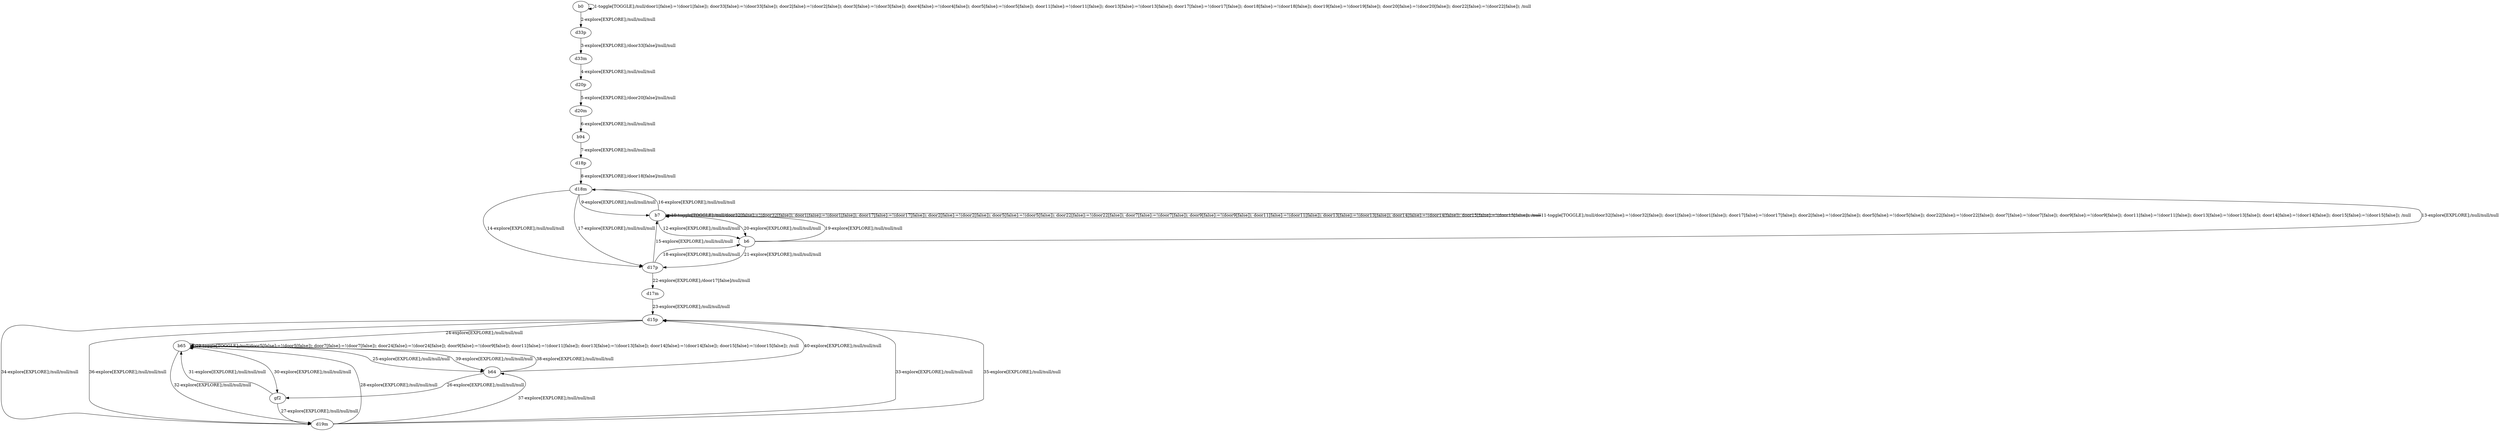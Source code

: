 # Total number of goals covered by this test: 1
# b64 --> d15p

digraph g {
"b0" -> "b0" [label = "1-toggle[TOGGLE];/null/door1[false]:=!(door1[false]); door33[false]:=!(door33[false]); door2[false]:=!(door2[false]); door3[false]:=!(door3[false]); door4[false]:=!(door4[false]); door5[false]:=!(door5[false]); door11[false]:=!(door11[false]); door13[false]:=!(door13[false]); door17[false]:=!(door17[false]); door18[false]:=!(door18[false]); door19[false]:=!(door19[false]); door20[false]:=!(door20[false]); door22[false]:=!(door22[false]); /null"];
"b0" -> "d33p" [label = "2-explore[EXPLORE];/null/null/null"];
"d33p" -> "d33m" [label = "3-explore[EXPLORE];/door33[false]/null/null"];
"d33m" -> "d20p" [label = "4-explore[EXPLORE];/null/null/null"];
"d20p" -> "d20m" [label = "5-explore[EXPLORE];/door20[false]/null/null"];
"d20m" -> "b94" [label = "6-explore[EXPLORE];/null/null/null"];
"b94" -> "d18p" [label = "7-explore[EXPLORE];/null/null/null"];
"d18p" -> "d18m" [label = "8-explore[EXPLORE];/door18[false]/null/null"];
"d18m" -> "b7" [label = "9-explore[EXPLORE];/null/null/null"];
"b7" -> "b7" [label = "10-toggle[TOGGLE];/null/door32[false]:=!(door32[false]); door1[false]:=!(door1[false]); door17[false]:=!(door17[false]); door2[false]:=!(door2[false]); door5[false]:=!(door5[false]); door22[false]:=!(door22[false]); door7[false]:=!(door7[false]); door9[false]:=!(door9[false]); door11[false]:=!(door11[false]); door13[false]:=!(door13[false]); door14[false]:=!(door14[false]); door15[false]:=!(door15[false]); /null"];
"b7" -> "b7" [label = "11-toggle[TOGGLE];/null/door32[false]:=!(door32[false]); door1[false]:=!(door1[false]); door17[false]:=!(door17[false]); door2[false]:=!(door2[false]); door5[false]:=!(door5[false]); door22[false]:=!(door22[false]); door7[false]:=!(door7[false]); door9[false]:=!(door9[false]); door11[false]:=!(door11[false]); door13[false]:=!(door13[false]); door14[false]:=!(door14[false]); door15[false]:=!(door15[false]); /null"];
"b7" -> "b6" [label = "12-explore[EXPLORE];/null/null/null"];
"b6" -> "d18m" [label = "13-explore[EXPLORE];/null/null/null"];
"d18m" -> "d17p" [label = "14-explore[EXPLORE];/null/null/null"];
"d17p" -> "b7" [label = "15-explore[EXPLORE];/null/null/null"];
"b7" -> "d18m" [label = "16-explore[EXPLORE];/null/null/null"];
"d18m" -> "d17p" [label = "17-explore[EXPLORE];/null/null/null"];
"d17p" -> "b6" [label = "18-explore[EXPLORE];/null/null/null"];
"b6" -> "b7" [label = "19-explore[EXPLORE];/null/null/null"];
"b7" -> "b6" [label = "20-explore[EXPLORE];/null/null/null"];
"b6" -> "d17p" [label = "21-explore[EXPLORE];/null/null/null"];
"d17p" -> "d17m" [label = "22-explore[EXPLORE];/door17[false]/null/null"];
"d17m" -> "d15p" [label = "23-explore[EXPLORE];/null/null/null"];
"d15p" -> "b65" [label = "24-explore[EXPLORE];/null/null/null"];
"b65" -> "b64" [label = "25-explore[EXPLORE];/null/null/null"];
"b64" -> "gf2" [label = "26-explore[EXPLORE];/null/null/null"];
"gf2" -> "d19m" [label = "27-explore[EXPLORE];/null/null/null"];
"d19m" -> "b65" [label = "28-explore[EXPLORE];/null/null/null"];
"b65" -> "b65" [label = "29-toggle[TOGGLE];/null/door5[false]:=!(door5[false]); door7[false]:=!(door7[false]); door24[false]:=!(door24[false]); door9[false]:=!(door9[false]); door11[false]:=!(door11[false]); door13[false]:=!(door13[false]); door14[false]:=!(door14[false]); door15[false]:=!(door15[false]); /null"];
"b65" -> "gf2" [label = "30-explore[EXPLORE];/null/null/null"];
"gf2" -> "b65" [label = "31-explore[EXPLORE];/null/null/null"];
"b65" -> "d19m" [label = "32-explore[EXPLORE];/null/null/null"];
"d19m" -> "d15p" [label = "33-explore[EXPLORE];/null/null/null"];
"d15p" -> "d19m" [label = "34-explore[EXPLORE];/null/null/null"];
"d19m" -> "d15p" [label = "35-explore[EXPLORE];/null/null/null"];
"d15p" -> "d19m" [label = "36-explore[EXPLORE];/null/null/null"];
"d19m" -> "b64" [label = "37-explore[EXPLORE];/null/null/null"];
"b64" -> "b65" [label = "38-explore[EXPLORE];/null/null/null"];
"b65" -> "b64" [label = "39-explore[EXPLORE];/null/null/null"];
"b64" -> "d15p" [label = "40-explore[EXPLORE];/null/null/null"];
}